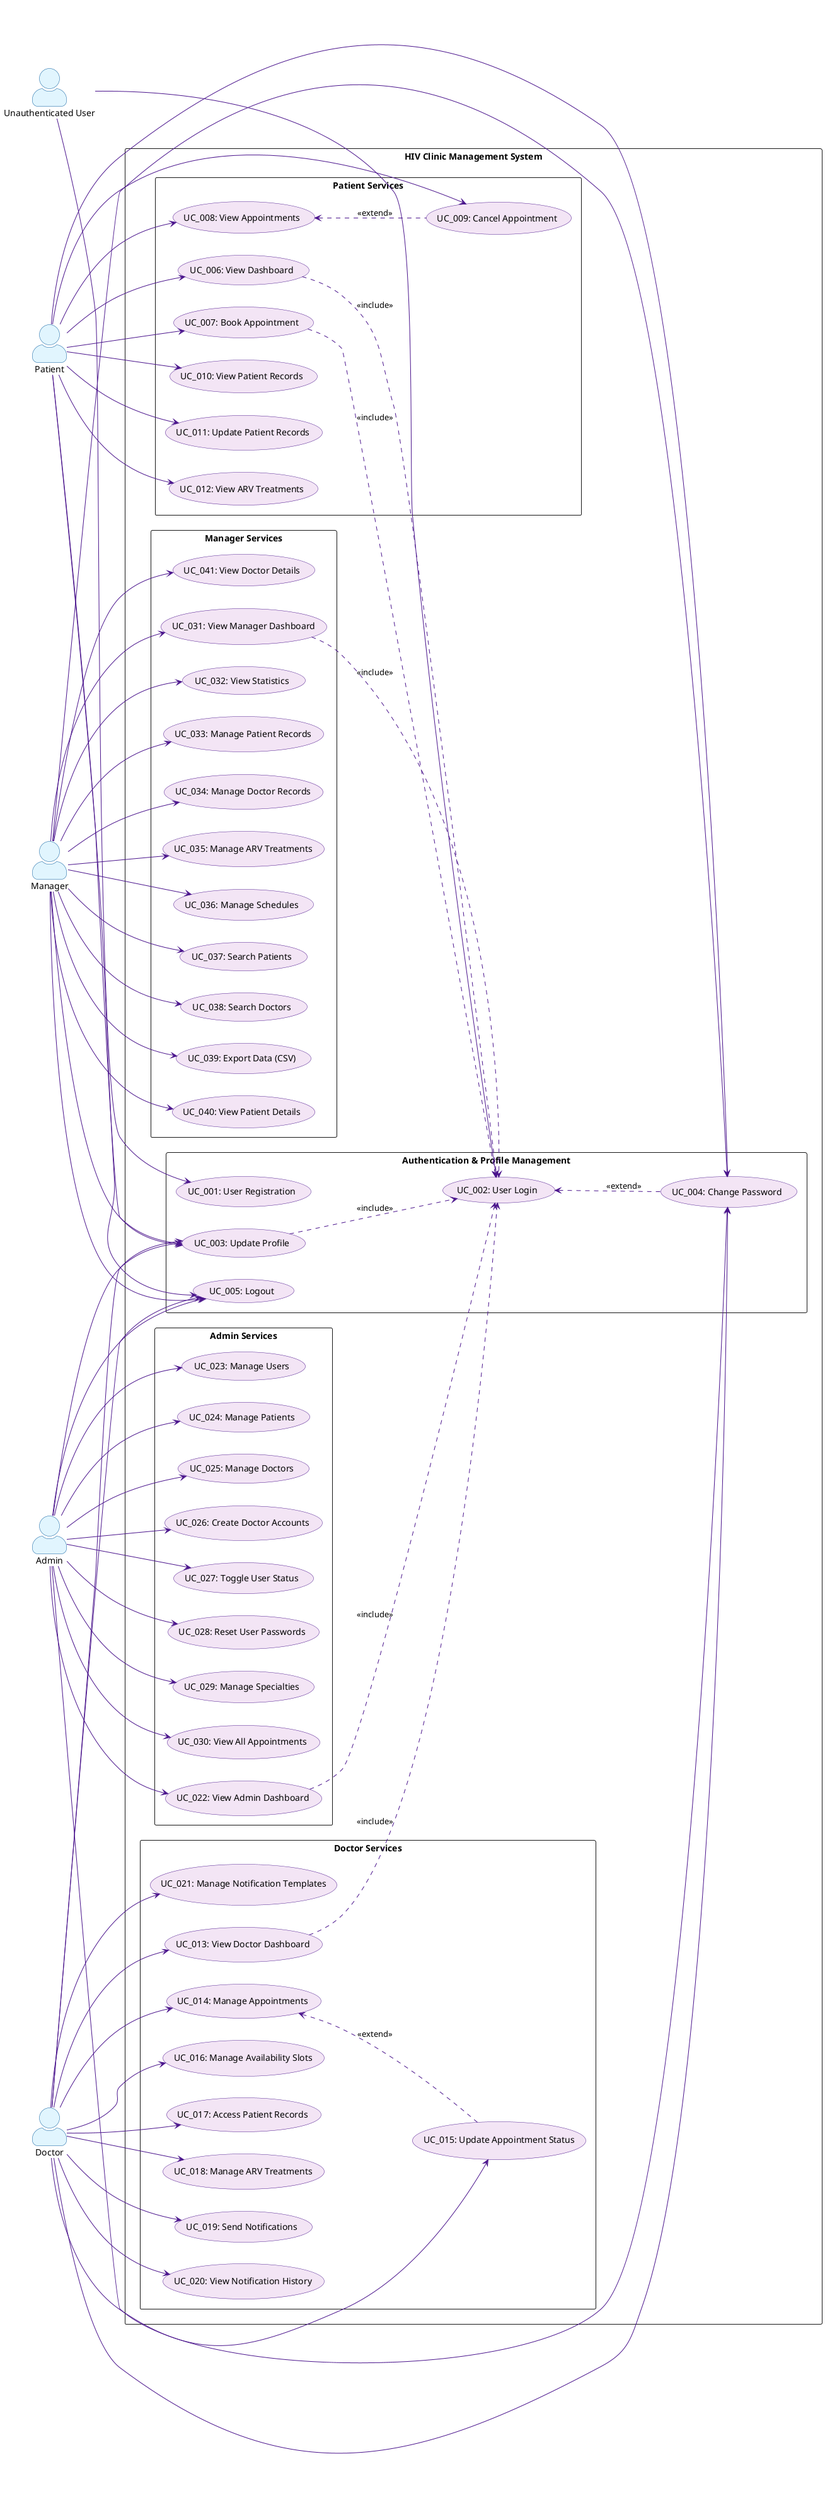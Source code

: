 @startuml
left to right direction

' Style settings for clarity
skinparam actorStyle awesome
skinparam packageStyle rectangle
skinparam usecase {
    BackgroundColor #F3E5F5
    BorderColor #4A148C
    ArrowColor #4A148C
}
skinparam actor {
    BackgroundColor #E1F5FE
    BorderColor #01579B
}
skinparam note {
    BackgroundColor #FFF9C4
    BorderColor #F57F17
}

' ====== ACTORS ======
actor "Unauthenticated User" as Guest
actor "Patient" as Patient
actor "Doctor" as Doctor
actor "Admin" as Admin
actor "Manager" as Manager

package "HIV Clinic Management System" {

    package "Authentication & Profile Management" {
        usecase "UC_001: User Registration" as UC_001
        usecase "UC_002: User Login" as UC_002
        usecase "UC_003: Update Profile" as UC_003
        usecase "UC_004: Change Password" as UC_004
        usecase "UC_005: Logout" as UC_005
    }

    package "Patient Services" {
        usecase "UC_006: View Dashboard" as UC_006
        usecase "UC_007: Book Appointment" as UC_007
        usecase "UC_008: View Appointments" as UC_008
        usecase "UC_009: Cancel Appointment" as UC_009
        usecase "UC_010: View Patient Records" as UC_010
        usecase "UC_011: Update Patient Records" as UC_011
        usecase "UC_012: View ARV Treatments" as UC_012
    }

    package "Doctor Services" {
        usecase "UC_013: View Doctor Dashboard" as UC_013
        usecase "UC_014: Manage Appointments" as UC_014
        usecase "UC_015: Update Appointment Status" as UC_015
        usecase "UC_016: Manage Availability Slots" as UC_016
        usecase "UC_017: Access Patient Records" as UC_017
        usecase "UC_018: Manage ARV Treatments" as UC_018
        usecase "UC_019: Send Notifications" as UC_019
        usecase "UC_020: View Notification History" as UC_020
        usecase "UC_021: Manage Notification Templates" as UC_021
    }

    package "Admin Services" {
        usecase "UC_022: View Admin Dashboard" as UC_022
        usecase "UC_023: Manage Users" as UC_023
        usecase "UC_024: Manage Patients" as UC_024
        usecase "UC_025: Manage Doctors" as UC_025
        usecase "UC_026: Create Doctor Accounts" as UC_026
        usecase "UC_027: Toggle User Status" as UC_027
        usecase "UC_028: Reset User Passwords" as UC_028
        usecase "UC_029: Manage Specialties" as UC_029
        usecase "UC_030: View All Appointments" as UC_030
    }

    package "Manager Services" {
        usecase "UC_031: View Manager Dashboard" as UC_031
        usecase "UC_032: View Statistics" as UC_032
        usecase "UC_033: Manage Patient Records" as UC_033
        usecase "UC_034: Manage Doctor Records" as UC_034
        usecase "UC_035: Manage ARV Treatments" as UC_035
        usecase "UC_036: Manage Schedules" as UC_036
        usecase "UC_037: Search Patients" as UC_037
        usecase "UC_038: Search Doctors" as UC_038
        usecase "UC_039: Export Data (CSV)" as UC_039
        usecase "UC_040: View Patient Details" as UC_040
        usecase "UC_041: View Doctor Details" as UC_041
    }
}

' ====== RELATIONSHIPS ======

' --- Unauthenticated User ---
Guest --> UC_001
Guest --> UC_002

' --- Patient User ---
Patient --> UC_003
Patient --> UC_004
Patient --> UC_005
Patient --> UC_006
Patient --> UC_007
Patient --> UC_008
Patient --> UC_009
Patient --> UC_010
Patient --> UC_011
Patient --> UC_012

' --- Doctor User ---
Doctor --> UC_003
Doctor --> UC_004
Doctor --> UC_005
Doctor --> UC_013
Doctor --> UC_014
Doctor --> UC_015
Doctor --> UC_016
Doctor --> UC_017
Doctor --> UC_018
Doctor --> UC_019
Doctor --> UC_020
Doctor --> UC_021

' --- Admin User ---
Admin --> UC_003
Admin --> UC_004
Admin --> UC_005
Admin --> UC_022
Admin --> UC_023
Admin --> UC_024
Admin --> UC_025
Admin --> UC_026
Admin --> UC_027
Admin --> UC_028
Admin --> UC_029
Admin --> UC_030

' --- Manager User ---
Manager --> UC_003
Manager --> UC_004
Manager --> UC_005
Manager --> UC_031
Manager --> UC_032
Manager --> UC_033
Manager --> UC_034
Manager --> UC_035
Manager --> UC_036
Manager --> UC_037
Manager --> UC_038
Manager --> UC_039
Manager --> UC_040
Manager --> UC_041

' --- Include Relationships ---
UC_003 ..> UC_002 : <<include>>
UC_006 ..> UC_002 : <<include>>
UC_007 ..> UC_002 : <<include>>
UC_013 ..> UC_002 : <<include>>
UC_022 ..> UC_002 : <<include>>
UC_031 ..> UC_002 : <<include>>

' --- Extend Relationships ---
UC_002 <.. UC_004 : <<extend>>
UC_008 <.. UC_009 : <<extend>>
UC_014 <.. UC_015 : <<extend>>

@enduml